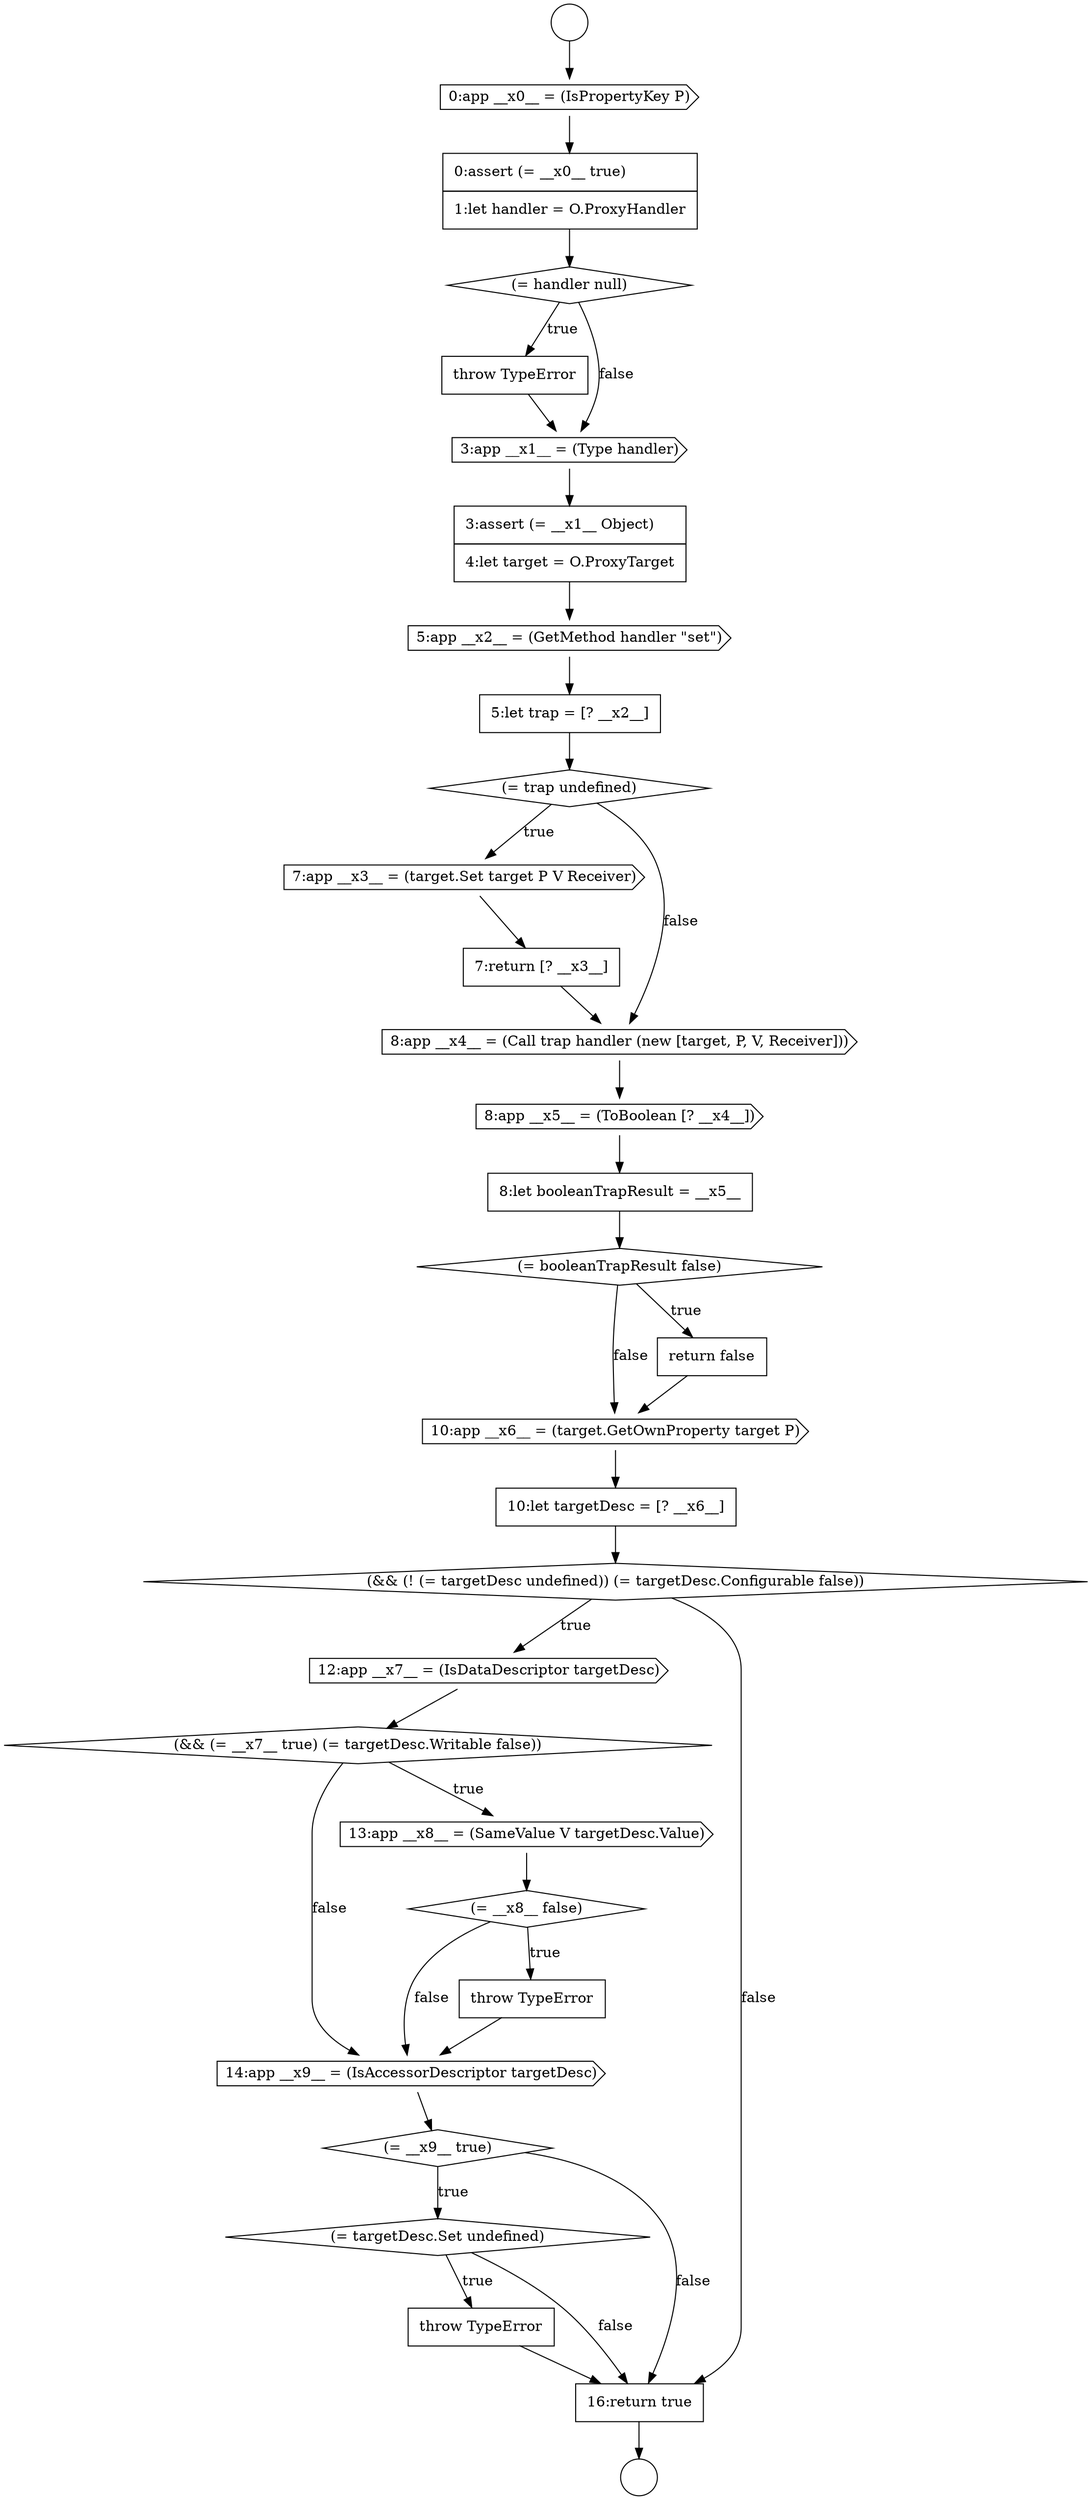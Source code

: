digraph {
  node3089 [shape=diamond, label=<<font color="black">(= trap undefined)</font>> color="black" fillcolor="white" style=filled]
  node3093 [shape=cds, label=<<font color="black">8:app __x5__ = (ToBoolean [? __x4__])</font>> color="black" fillcolor="white" style=filled]
  node3097 [shape=cds, label=<<font color="black">10:app __x6__ = (target.GetOwnProperty target P)</font>> color="black" fillcolor="white" style=filled]
  node3090 [shape=cds, label=<<font color="black">7:app __x3__ = (target.Set target P V Receiver)</font>> color="black" fillcolor="white" style=filled]
  node3094 [shape=none, margin=0, label=<<font color="black">
    <table border="0" cellborder="1" cellspacing="0" cellpadding="10">
      <tr><td align="left">8:let booleanTrapResult = __x5__</td></tr>
    </table>
  </font>> color="black" fillcolor="white" style=filled]
  node3079 [shape=circle label=" " color="black" fillcolor="white" style=filled]
  node3091 [shape=none, margin=0, label=<<font color="black">
    <table border="0" cellborder="1" cellspacing="0" cellpadding="10">
      <tr><td align="left">7:return [? __x3__]</td></tr>
    </table>
  </font>> color="black" fillcolor="white" style=filled]
  node3082 [shape=none, margin=0, label=<<font color="black">
    <table border="0" cellborder="1" cellspacing="0" cellpadding="10">
      <tr><td align="left">0:assert (= __x0__ true)</td></tr>
      <tr><td align="left">1:let handler = O.ProxyHandler</td></tr>
    </table>
  </font>> color="black" fillcolor="white" style=filled]
  node3107 [shape=diamond, label=<<font color="black">(= targetDesc.Set undefined)</font>> color="black" fillcolor="white" style=filled]
  node3092 [shape=cds, label=<<font color="black">8:app __x4__ = (Call trap handler (new [target, P, V, Receiver]))</font>> color="black" fillcolor="white" style=filled]
  node3100 [shape=cds, label=<<font color="black">12:app __x7__ = (IsDataDescriptor targetDesc)</font>> color="black" fillcolor="white" style=filled]
  node3096 [shape=none, margin=0, label=<<font color="black">
    <table border="0" cellborder="1" cellspacing="0" cellpadding="10">
      <tr><td align="left">return false</td></tr>
    </table>
  </font>> color="black" fillcolor="white" style=filled]
  node3098 [shape=none, margin=0, label=<<font color="black">
    <table border="0" cellborder="1" cellspacing="0" cellpadding="10">
      <tr><td align="left">10:let targetDesc = [? __x6__]</td></tr>
    </table>
  </font>> color="black" fillcolor="white" style=filled]
  node3108 [shape=none, margin=0, label=<<font color="black">
    <table border="0" cellborder="1" cellspacing="0" cellpadding="10">
      <tr><td align="left">throw TypeError</td></tr>
    </table>
  </font>> color="black" fillcolor="white" style=filled]
  node3103 [shape=diamond, label=<<font color="black">(= __x8__ false)</font>> color="black" fillcolor="white" style=filled]
  node3088 [shape=none, margin=0, label=<<font color="black">
    <table border="0" cellborder="1" cellspacing="0" cellpadding="10">
      <tr><td align="left">5:let trap = [? __x2__]</td></tr>
    </table>
  </font>> color="black" fillcolor="white" style=filled]
  node3099 [shape=diamond, label=<<font color="black">(&amp;&amp; (! (= targetDesc undefined)) (= targetDesc.Configurable false))</font>> color="black" fillcolor="white" style=filled]
  node3084 [shape=none, margin=0, label=<<font color="black">
    <table border="0" cellborder="1" cellspacing="0" cellpadding="10">
      <tr><td align="left">throw TypeError</td></tr>
    </table>
  </font>> color="black" fillcolor="white" style=filled]
  node3105 [shape=cds, label=<<font color="black">14:app __x9__ = (IsAccessorDescriptor targetDesc)</font>> color="black" fillcolor="white" style=filled]
  node3102 [shape=cds, label=<<font color="black">13:app __x8__ = (SameValue V targetDesc.Value)</font>> color="black" fillcolor="white" style=filled]
  node3087 [shape=cds, label=<<font color="black">5:app __x2__ = (GetMethod handler &quot;set&quot;)</font>> color="black" fillcolor="white" style=filled]
  node3109 [shape=none, margin=0, label=<<font color="black">
    <table border="0" cellborder="1" cellspacing="0" cellpadding="10">
      <tr><td align="left">16:return true</td></tr>
    </table>
  </font>> color="black" fillcolor="white" style=filled]
  node3083 [shape=diamond, label=<<font color="black">(= handler null)</font>> color="black" fillcolor="white" style=filled]
  node3086 [shape=none, margin=0, label=<<font color="black">
    <table border="0" cellborder="1" cellspacing="0" cellpadding="10">
      <tr><td align="left">3:assert (= __x1__ Object)</td></tr>
      <tr><td align="left">4:let target = O.ProxyTarget</td></tr>
    </table>
  </font>> color="black" fillcolor="white" style=filled]
  node3081 [shape=cds, label=<<font color="black">0:app __x0__ = (IsPropertyKey P)</font>> color="black" fillcolor="white" style=filled]
  node3101 [shape=diamond, label=<<font color="black">(&amp;&amp; (= __x7__ true) (= targetDesc.Writable false))</font>> color="black" fillcolor="white" style=filled]
  node3106 [shape=diamond, label=<<font color="black">(= __x9__ true)</font>> color="black" fillcolor="white" style=filled]
  node3080 [shape=circle label=" " color="black" fillcolor="white" style=filled]
  node3095 [shape=diamond, label=<<font color="black">(= booleanTrapResult false)</font>> color="black" fillcolor="white" style=filled]
  node3104 [shape=none, margin=0, label=<<font color="black">
    <table border="0" cellborder="1" cellspacing="0" cellpadding="10">
      <tr><td align="left">throw TypeError</td></tr>
    </table>
  </font>> color="black" fillcolor="white" style=filled]
  node3085 [shape=cds, label=<<font color="black">3:app __x1__ = (Type handler)</font>> color="black" fillcolor="white" style=filled]
  node3084 -> node3085 [ color="black"]
  node3100 -> node3101 [ color="black"]
  node3089 -> node3090 [label=<<font color="black">true</font>> color="black"]
  node3089 -> node3092 [label=<<font color="black">false</font>> color="black"]
  node3098 -> node3099 [ color="black"]
  node3081 -> node3082 [ color="black"]
  node3103 -> node3104 [label=<<font color="black">true</font>> color="black"]
  node3103 -> node3105 [label=<<font color="black">false</font>> color="black"]
  node3094 -> node3095 [ color="black"]
  node3102 -> node3103 [ color="black"]
  node3093 -> node3094 [ color="black"]
  node3090 -> node3091 [ color="black"]
  node3101 -> node3102 [label=<<font color="black">true</font>> color="black"]
  node3101 -> node3105 [label=<<font color="black">false</font>> color="black"]
  node3109 -> node3080 [ color="black"]
  node3107 -> node3108 [label=<<font color="black">true</font>> color="black"]
  node3107 -> node3109 [label=<<font color="black">false</font>> color="black"]
  node3095 -> node3096 [label=<<font color="black">true</font>> color="black"]
  node3095 -> node3097 [label=<<font color="black">false</font>> color="black"]
  node3091 -> node3092 [ color="black"]
  node3096 -> node3097 [ color="black"]
  node3087 -> node3088 [ color="black"]
  node3105 -> node3106 [ color="black"]
  node3082 -> node3083 [ color="black"]
  node3108 -> node3109 [ color="black"]
  node3099 -> node3100 [label=<<font color="black">true</font>> color="black"]
  node3099 -> node3109 [label=<<font color="black">false</font>> color="black"]
  node3092 -> node3093 [ color="black"]
  node3079 -> node3081 [ color="black"]
  node3097 -> node3098 [ color="black"]
  node3083 -> node3084 [label=<<font color="black">true</font>> color="black"]
  node3083 -> node3085 [label=<<font color="black">false</font>> color="black"]
  node3088 -> node3089 [ color="black"]
  node3085 -> node3086 [ color="black"]
  node3086 -> node3087 [ color="black"]
  node3104 -> node3105 [ color="black"]
  node3106 -> node3107 [label=<<font color="black">true</font>> color="black"]
  node3106 -> node3109 [label=<<font color="black">false</font>> color="black"]
}
